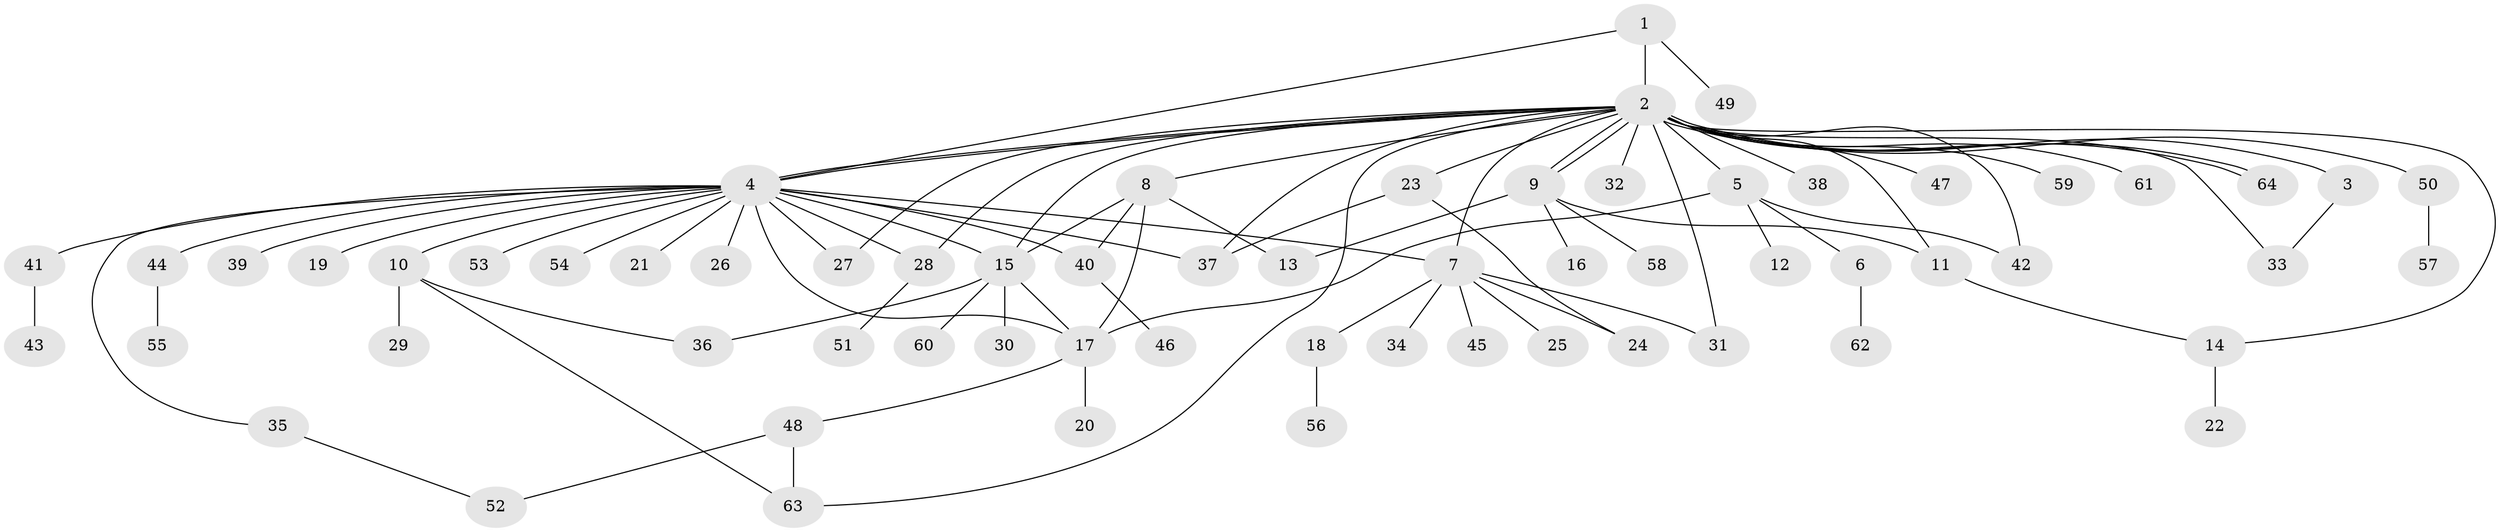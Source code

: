 // Generated by graph-tools (version 1.1) at 2025/49/03/09/25 03:49:58]
// undirected, 64 vertices, 89 edges
graph export_dot {
graph [start="1"]
  node [color=gray90,style=filled];
  1;
  2;
  3;
  4;
  5;
  6;
  7;
  8;
  9;
  10;
  11;
  12;
  13;
  14;
  15;
  16;
  17;
  18;
  19;
  20;
  21;
  22;
  23;
  24;
  25;
  26;
  27;
  28;
  29;
  30;
  31;
  32;
  33;
  34;
  35;
  36;
  37;
  38;
  39;
  40;
  41;
  42;
  43;
  44;
  45;
  46;
  47;
  48;
  49;
  50;
  51;
  52;
  53;
  54;
  55;
  56;
  57;
  58;
  59;
  60;
  61;
  62;
  63;
  64;
  1 -- 2;
  1 -- 4;
  1 -- 49;
  2 -- 3;
  2 -- 4;
  2 -- 4;
  2 -- 5;
  2 -- 7;
  2 -- 8;
  2 -- 9;
  2 -- 9;
  2 -- 11;
  2 -- 14;
  2 -- 15;
  2 -- 23;
  2 -- 27;
  2 -- 28;
  2 -- 31;
  2 -- 32;
  2 -- 33;
  2 -- 37;
  2 -- 38;
  2 -- 42;
  2 -- 47;
  2 -- 50;
  2 -- 59;
  2 -- 61;
  2 -- 63;
  2 -- 64;
  2 -- 64;
  3 -- 33;
  4 -- 7;
  4 -- 10;
  4 -- 15;
  4 -- 17;
  4 -- 19;
  4 -- 21;
  4 -- 26;
  4 -- 27;
  4 -- 28;
  4 -- 35;
  4 -- 37;
  4 -- 39;
  4 -- 40;
  4 -- 41;
  4 -- 44;
  4 -- 53;
  4 -- 54;
  5 -- 6;
  5 -- 12;
  5 -- 17;
  5 -- 42;
  6 -- 62;
  7 -- 18;
  7 -- 24;
  7 -- 25;
  7 -- 31;
  7 -- 34;
  7 -- 45;
  8 -- 13;
  8 -- 15;
  8 -- 17;
  8 -- 40;
  9 -- 11;
  9 -- 13;
  9 -- 16;
  9 -- 58;
  10 -- 29;
  10 -- 36;
  10 -- 63;
  11 -- 14;
  14 -- 22;
  15 -- 17;
  15 -- 30;
  15 -- 36;
  15 -- 60;
  17 -- 20;
  17 -- 48;
  18 -- 56;
  23 -- 24;
  23 -- 37;
  28 -- 51;
  35 -- 52;
  40 -- 46;
  41 -- 43;
  44 -- 55;
  48 -- 52;
  48 -- 63;
  50 -- 57;
}

